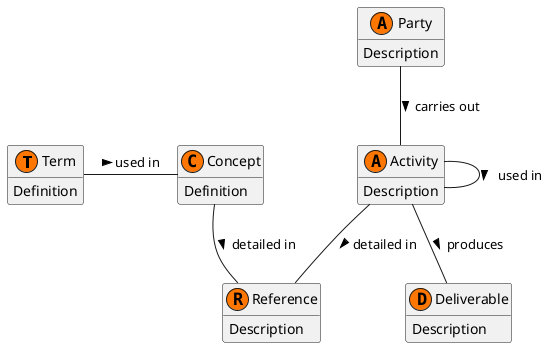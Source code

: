 @startuml
'title Standard modelling metamodel
'scale 1000 width
'skinparam packageStyle frame
'skinparam linetype polyline
'top to bottom direction
hide empty members
'hide circle
'hide stereotype 

class term as "Term" << (T,#FF7700) >> {
{field} Definition
}
class concept as "Concept"<< (C,#FF7700) >> {
{field} Definition
}
class reference as "Reference" << (R,#FF7700) >> {
{field} Description
}
class deliverable as "Deliverable" << (D,#FF7700) >> {
{field} Description
}
class activity as "Activity" << (A,#FF7700) >> {
{field} Description
}
class party as "Party" << (A,#FF7700) >> {
{field} Description
}

term - concept : used in >
activity -- activity : used in >

activity -- deliverable: produces >
party -- activity: carries out >
activity -- reference: detailed in >
concept -- reference: detailed in >
@enduml

